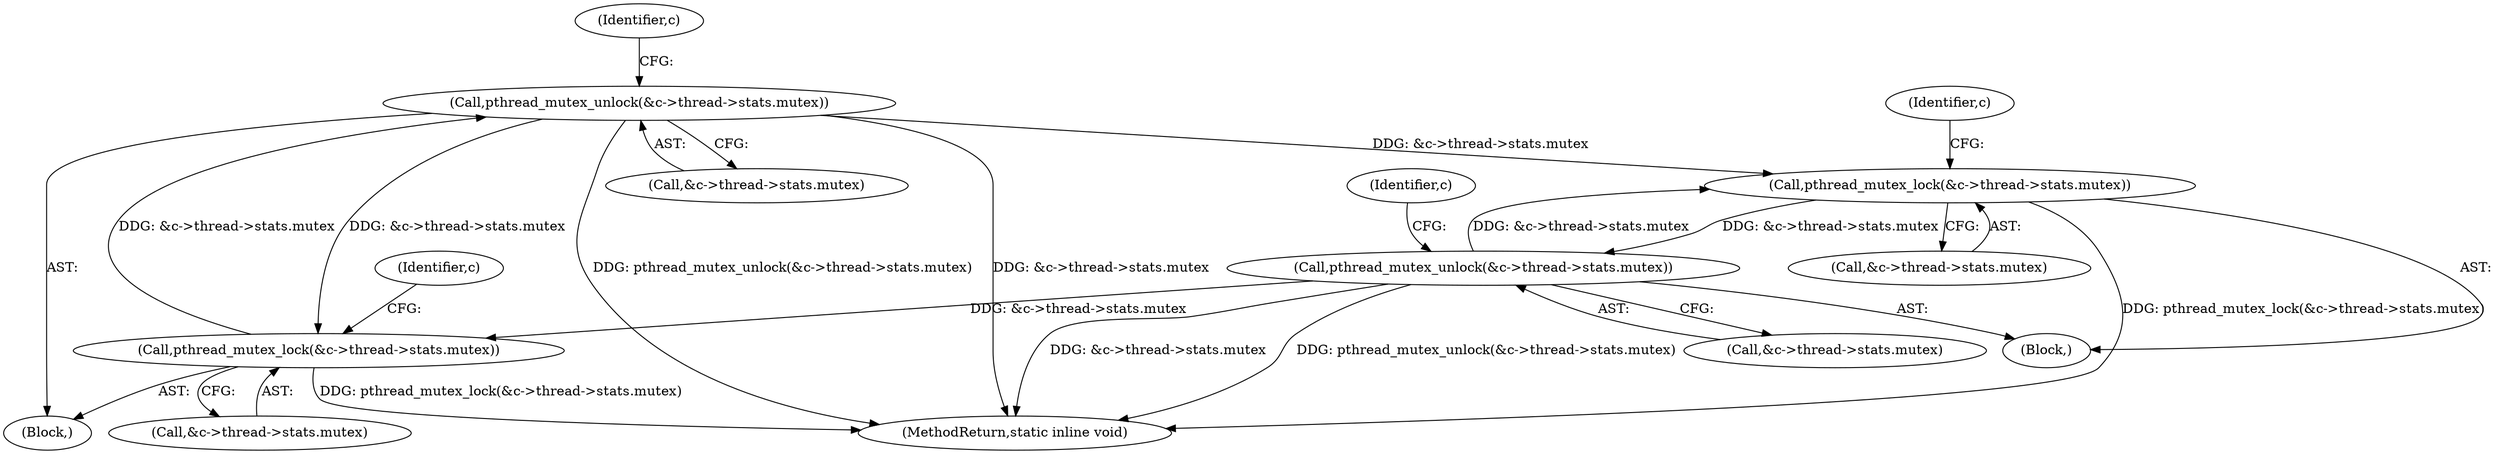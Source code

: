 digraph "0_memcached_a8c4a82787b8b6c256d61bd5c42fb7f92d1bae00@API" {
"1000585" [label="(Call,pthread_mutex_unlock(&c->thread->stats.mutex))"];
"1000555" [label="(Call,pthread_mutex_lock(&c->thread->stats.mutex))"];
"1000631" [label="(Call,pthread_mutex_unlock(&c->thread->stats.mutex))"];
"1000606" [label="(Call,pthread_mutex_lock(&c->thread->stats.mutex))"];
"1000585" [label="(Call,pthread_mutex_unlock(&c->thread->stats.mutex))"];
"1000632" [label="(Call,&c->thread->stats.mutex)"];
"1000607" [label="(Call,&c->thread->stats.mutex)"];
"1000619" [label="(Identifier,c)"];
"1000555" [label="(Call,pthread_mutex_lock(&c->thread->stats.mutex))"];
"1000605" [label="(Block,)"];
"1000586" [label="(Call,&c->thread->stats.mutex)"];
"1000755" [label="(MethodReturn,static inline void)"];
"1000631" [label="(Call,pthread_mutex_unlock(&c->thread->stats.mutex))"];
"1000606" [label="(Call,pthread_mutex_lock(&c->thread->stats.mutex))"];
"1000556" [label="(Call,&c->thread->stats.mutex)"];
"1000585" [label="(Call,pthread_mutex_unlock(&c->thread->stats.mutex))"];
"1000642" [label="(Identifier,c)"];
"1000570" [label="(Identifier,c)"];
"1000190" [label="(Block,)"];
"1000598" [label="(Identifier,c)"];
"1000585" -> "1000190"  [label="AST: "];
"1000585" -> "1000586"  [label="CFG: "];
"1000586" -> "1000585"  [label="AST: "];
"1000598" -> "1000585"  [label="CFG: "];
"1000585" -> "1000755"  [label="DDG: &c->thread->stats.mutex"];
"1000585" -> "1000755"  [label="DDG: pthread_mutex_unlock(&c->thread->stats.mutex)"];
"1000585" -> "1000555"  [label="DDG: &c->thread->stats.mutex"];
"1000555" -> "1000585"  [label="DDG: &c->thread->stats.mutex"];
"1000585" -> "1000606"  [label="DDG: &c->thread->stats.mutex"];
"1000555" -> "1000190"  [label="AST: "];
"1000555" -> "1000556"  [label="CFG: "];
"1000556" -> "1000555"  [label="AST: "];
"1000570" -> "1000555"  [label="CFG: "];
"1000555" -> "1000755"  [label="DDG: pthread_mutex_lock(&c->thread->stats.mutex)"];
"1000631" -> "1000555"  [label="DDG: &c->thread->stats.mutex"];
"1000631" -> "1000605"  [label="AST: "];
"1000631" -> "1000632"  [label="CFG: "];
"1000632" -> "1000631"  [label="AST: "];
"1000642" -> "1000631"  [label="CFG: "];
"1000631" -> "1000755"  [label="DDG: &c->thread->stats.mutex"];
"1000631" -> "1000755"  [label="DDG: pthread_mutex_unlock(&c->thread->stats.mutex)"];
"1000631" -> "1000606"  [label="DDG: &c->thread->stats.mutex"];
"1000606" -> "1000631"  [label="DDG: &c->thread->stats.mutex"];
"1000606" -> "1000605"  [label="AST: "];
"1000606" -> "1000607"  [label="CFG: "];
"1000607" -> "1000606"  [label="AST: "];
"1000619" -> "1000606"  [label="CFG: "];
"1000606" -> "1000755"  [label="DDG: pthread_mutex_lock(&c->thread->stats.mutex)"];
}
